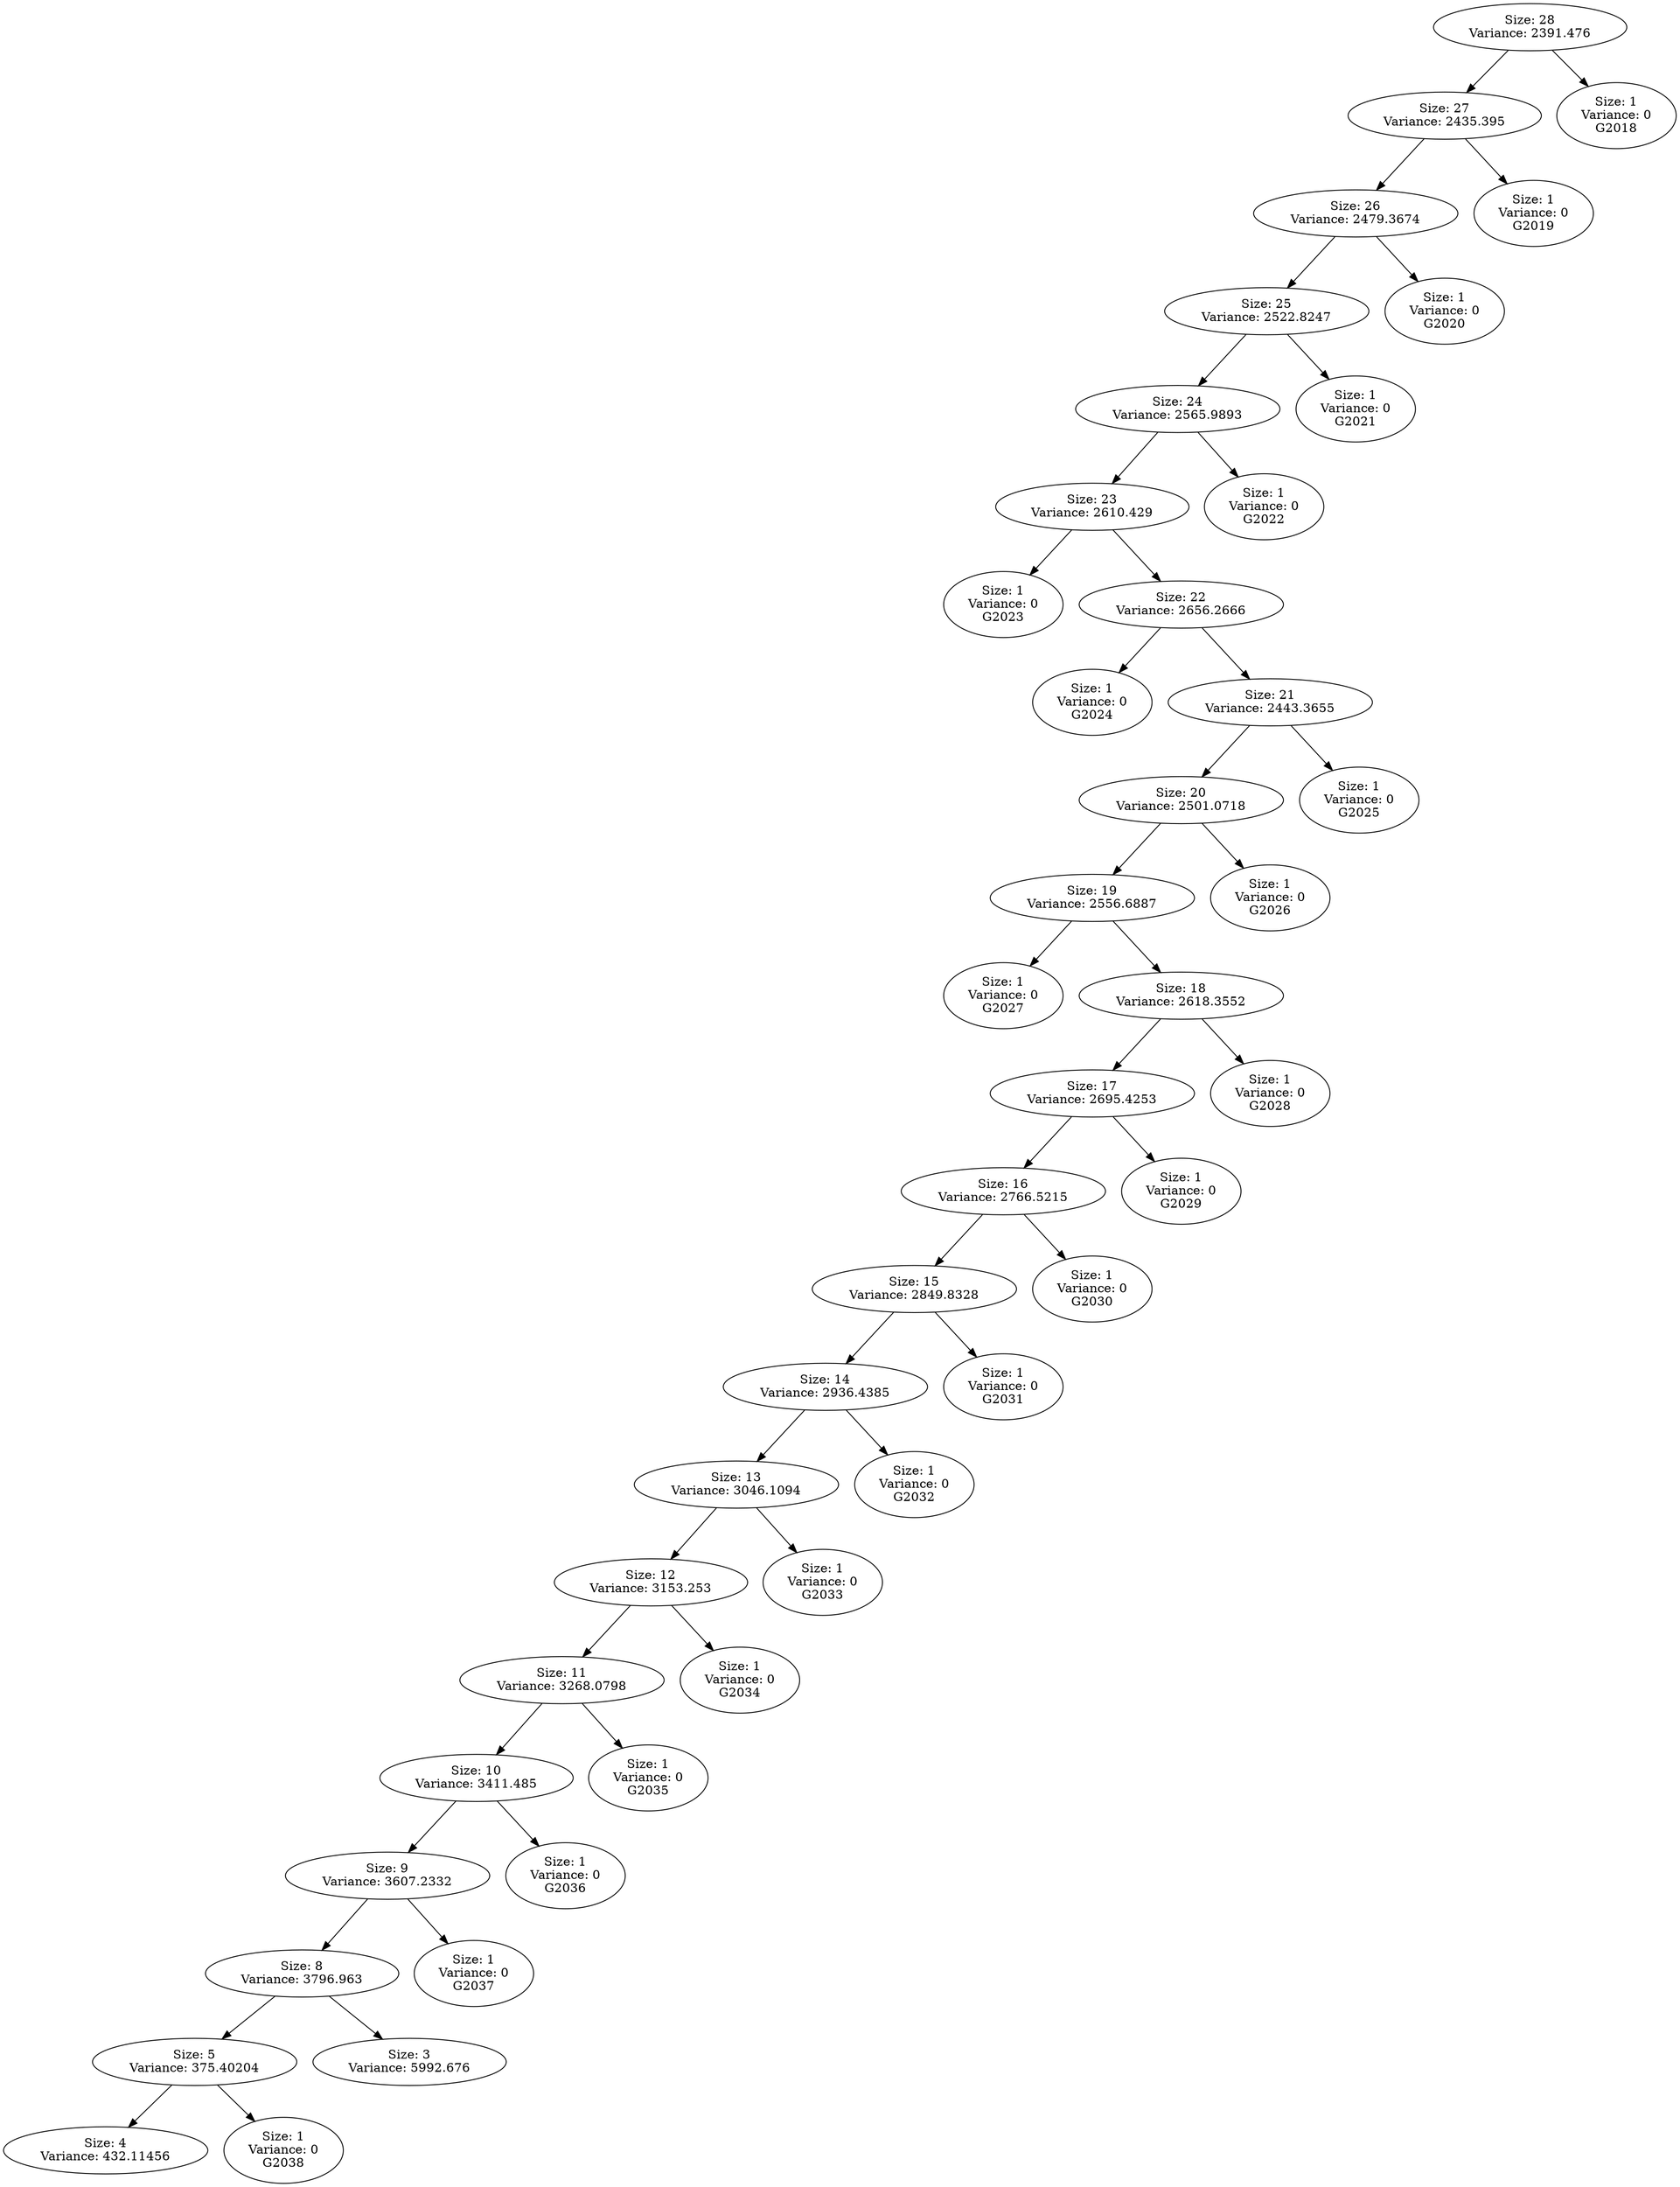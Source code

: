 DIGRAPH G {
"Size: 28\nVariance: 2391.476" -> "Size: 27\nVariance: 2435.395" L=0;
"Size: 28\nVariance: 2391.476" -> "Size: 1\nVariance: 0\nG2018" L=0;
"Size: 27\nVariance: 2435.395" -> "Size: 26\nVariance: 2479.3674" L=1;
"Size: 27\nVariance: 2435.395" -> "Size: 1\nVariance: 0\nG2019" L=1;
"Size: 26\nVariance: 2479.3674" -> "Size: 25\nVariance: 2522.8247" L=2;
"Size: 26\nVariance: 2479.3674" -> "Size: 1\nVariance: 0\nG2020" L=2;
"Size: 25\nVariance: 2522.8247" -> "Size: 24\nVariance: 2565.9893" L=3;
"Size: 25\nVariance: 2522.8247" -> "Size: 1\nVariance: 0\nG2021" L=3;
"Size: 24\nVariance: 2565.9893" -> "Size: 23\nVariance: 2610.429" L=4;
"Size: 24\nVariance: 2565.9893" -> "Size: 1\nVariance: 0\nG2022" L=4;
"Size: 23\nVariance: 2610.429" -> "Size: 1\nVariance: 0\nG2023" L=5;
"Size: 23\nVariance: 2610.429" -> "Size: 22\nVariance: 2656.2666" L=5;
"Size: 22\nVariance: 2656.2666" -> "Size: 1\nVariance: 0\nG2024" L=6;
"Size: 22\nVariance: 2656.2666" -> "Size: 21\nVariance: 2443.3655" L=6;
"Size: 21\nVariance: 2443.3655" -> "Size: 20\nVariance: 2501.0718" L=7;
"Size: 21\nVariance: 2443.3655" -> "Size: 1\nVariance: 0\nG2025" L=7;
"Size: 20\nVariance: 2501.0718" -> "Size: 19\nVariance: 2556.6887" L=8;
"Size: 20\nVariance: 2501.0718" -> "Size: 1\nVariance: 0\nG2026" L=8;
"Size: 19\nVariance: 2556.6887" -> "Size: 1\nVariance: 0\nG2027" L=9;
"Size: 19\nVariance: 2556.6887" -> "Size: 18\nVariance: 2618.3552" L=9;
"Size: 18\nVariance: 2618.3552" -> "Size: 17\nVariance: 2695.4253" L=10;
"Size: 18\nVariance: 2618.3552" -> "Size: 1\nVariance: 0\nG2028" L=10;
"Size: 17\nVariance: 2695.4253" -> "Size: 16\nVariance: 2766.5215" L=11;
"Size: 17\nVariance: 2695.4253" -> "Size: 1\nVariance: 0\nG2029" L=11;
"Size: 16\nVariance: 2766.5215" -> "Size: 15\nVariance: 2849.8328" L=12;
"Size: 16\nVariance: 2766.5215" -> "Size: 1\nVariance: 0\nG2030" L=12;
"Size: 15\nVariance: 2849.8328" -> "Size: 14\nVariance: 2936.4385" L=13;
"Size: 15\nVariance: 2849.8328" -> "Size: 1\nVariance: 0\nG2031" L=13;
"Size: 14\nVariance: 2936.4385" -> "Size: 13\nVariance: 3046.1094" L=14;
"Size: 14\nVariance: 2936.4385" -> "Size: 1\nVariance: 0\nG2032" L=14;
"Size: 13\nVariance: 3046.1094" -> "Size: 12\nVariance: 3153.253" L=15;
"Size: 13\nVariance: 3046.1094" -> "Size: 1\nVariance: 0\nG2033" L=15;
"Size: 12\nVariance: 3153.253" -> "Size: 11\nVariance: 3268.0798" L=16;
"Size: 12\nVariance: 3153.253" -> "Size: 1\nVariance: 0\nG2034" L=16;
"Size: 11\nVariance: 3268.0798" -> "Size: 10\nVariance: 3411.485" L=17;
"Size: 11\nVariance: 3268.0798" -> "Size: 1\nVariance: 0\nG2035" L=17;
"Size: 10\nVariance: 3411.485" -> "Size: 9\nVariance: 3607.2332" L=18;
"Size: 10\nVariance: 3411.485" -> "Size: 1\nVariance: 0\nG2036" L=18;
"Size: 9\nVariance: 3607.2332" -> "Size: 8\nVariance: 3796.963" L=19;
"Size: 9\nVariance: 3607.2332" -> "Size: 1\nVariance: 0\nG2037" L=19;
"Size: 8\nVariance: 3796.963" -> "Size: 5\nVariance: 375.40204" L=20;
"Size: 8\nVariance: 3796.963" -> "Size: 3\nVariance: 5992.676" L=20;
"Size: 5\nVariance: 375.40204" -> "Size: 4\nVariance: 432.11456" L=21;
"Size: 5\nVariance: 375.40204" -> "Size: 1\nVariance: 0\nG2038" L=21;
}
